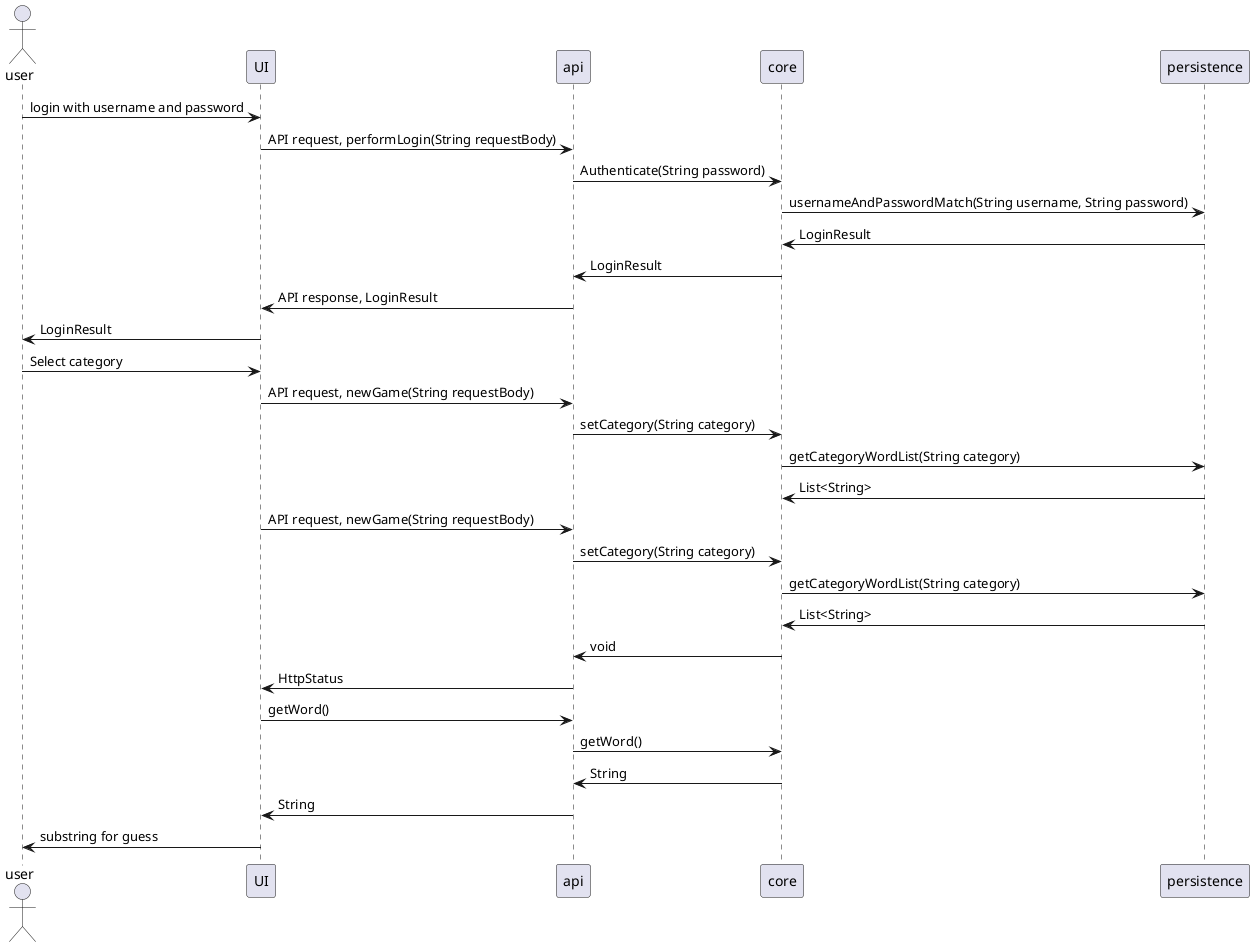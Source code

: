 @startuml
actor user as user
participant UI as UI
participant api as api
participant core as core
participant persistence as persistence

user -> UI : login with username and password

UI -> api : API request, performLogin(String requestBody)

api -> core : Authenticate(String password)

core -> persistence : usernameAndPasswordMatch(String username, String password)

persistence -> core : LoginResult

core -> api : LoginResult

api -> UI : API response, LoginResult

UI -> user : LoginResult

user -> UI : Select category

UI -> api : API request, newGame(String requestBody)

api -> core : setCategory(String category)

core -> persistence : getCategoryWordList(String category)

persistence -> core : List<String>

UI -> api : API request, newGame(String requestBody)

api -> core : setCategory(String category)

core -> persistence : getCategoryWordList(String category)

persistence -> core : List<String>

core -> api : void

api -> UI : HttpStatus

UI -> api : getWord()

api -> core : getWord()

core -> api : String

api -> UI : String

UI -> user : substring for guess

@enduml